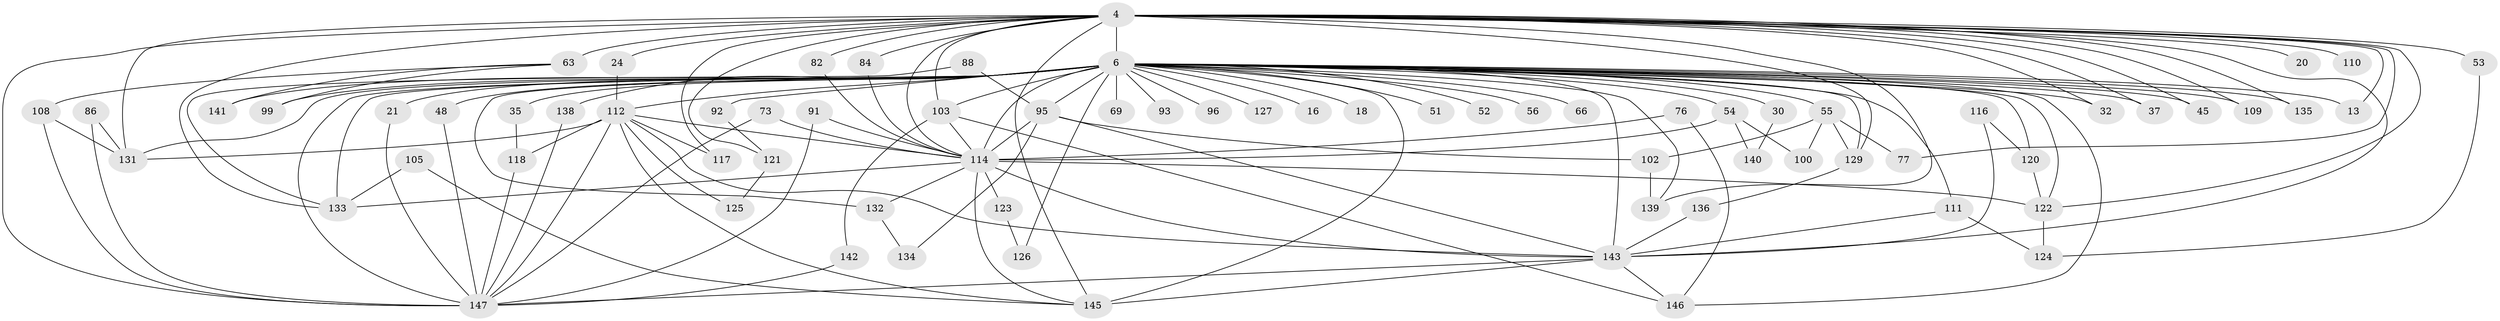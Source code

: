 // original degree distribution, {29: 0.013605442176870748, 24: 0.006802721088435374, 31: 0.006802721088435374, 25: 0.006802721088435374, 39: 0.006802721088435374, 17: 0.006802721088435374, 18: 0.006802721088435374, 22: 0.006802721088435374, 15: 0.006802721088435374, 7: 0.02040816326530612, 4: 0.07482993197278912, 2: 0.5034013605442177, 3: 0.25170068027210885, 6: 0.034013605442176874, 5: 0.047619047619047616}
// Generated by graph-tools (version 1.1) at 2025/46/03/09/25 04:46:10]
// undirected, 73 vertices, 142 edges
graph export_dot {
graph [start="1"]
  node [color=gray90,style=filled];
  4 [super="+3"];
  6 [super="+1+5"];
  13;
  16;
  18;
  20;
  21;
  24;
  30;
  32;
  35;
  37;
  45;
  48;
  51;
  52;
  53;
  54;
  55 [super="+43"];
  56;
  63 [super="+38+33"];
  66;
  69;
  73;
  76;
  77;
  82;
  84 [super="+29"];
  86;
  88;
  91;
  92 [super="+68"];
  93;
  95 [super="+22+89+60+62"];
  96;
  99;
  100;
  102 [super="+64"];
  103 [super="+90+74+83"];
  105;
  108 [super="+101"];
  109 [super="+39"];
  110;
  111 [super="+23"];
  112 [super="+59+34"];
  114 [super="+26+31+106"];
  116;
  117 [super="+57"];
  118 [super="+78"];
  120 [super="+104"];
  121 [super="+72"];
  122 [super="+98+40"];
  123 [super="+113"];
  124 [super="+71"];
  125;
  126;
  127;
  129 [super="+115+42"];
  131 [super="+67"];
  132 [super="+25+87"];
  133 [super="+58"];
  134;
  135 [super="+107"];
  136;
  138 [super="+97"];
  139 [super="+12"];
  140;
  141;
  142;
  143 [super="+10"];
  145 [super="+36+80+75+128"];
  146 [super="+44"];
  147 [super="+65+137+85+130+144"];
  4 -- 6 [weight=8];
  4 -- 20 [weight=2];
  4 -- 24;
  4 -- 37;
  4 -- 45;
  4 -- 53 [weight=2];
  4 -- 77;
  4 -- 82;
  4 -- 109 [weight=2];
  4 -- 121 [weight=2];
  4 -- 129 [weight=3];
  4 -- 135 [weight=2];
  4 -- 13;
  4 -- 84 [weight=2];
  4 -- 32;
  4 -- 110;
  4 -- 63 [weight=4];
  4 -- 139;
  4 -- 117;
  4 -- 143 [weight=4];
  4 -- 114 [weight=4];
  4 -- 145;
  4 -- 133;
  4 -- 147 [weight=4];
  4 -- 131 [weight=3];
  4 -- 103;
  4 -- 122 [weight=2];
  6 -- 13;
  6 -- 16 [weight=2];
  6 -- 21 [weight=2];
  6 -- 30 [weight=2];
  6 -- 35 [weight=2];
  6 -- 37;
  6 -- 45;
  6 -- 51 [weight=2];
  6 -- 52 [weight=2];
  6 -- 54;
  6 -- 55 [weight=2];
  6 -- 56 [weight=2];
  6 -- 93 [weight=2];
  6 -- 96 [weight=2];
  6 -- 103 [weight=4];
  6 -- 131 [weight=2];
  6 -- 109;
  6 -- 66 [weight=2];
  6 -- 69 [weight=2];
  6 -- 18 [weight=2];
  6 -- 92 [weight=5];
  6 -- 32;
  6 -- 99;
  6 -- 48 [weight=2];
  6 -- 112 [weight=4];
  6 -- 126;
  6 -- 135;
  6 -- 138 [weight=2];
  6 -- 139 [weight=2];
  6 -- 141;
  6 -- 143 [weight=9];
  6 -- 111 [weight=2];
  6 -- 120;
  6 -- 127 [weight=2];
  6 -- 95 [weight=2];
  6 -- 114 [weight=15];
  6 -- 132 [weight=2];
  6 -- 133;
  6 -- 147;
  6 -- 122;
  6 -- 129;
  6 -- 146;
  6 -- 145;
  21 -- 147;
  24 -- 112;
  30 -- 140;
  35 -- 118;
  48 -- 147;
  53 -- 124;
  54 -- 100;
  54 -- 140;
  54 -- 114;
  55 -- 100;
  55 -- 77;
  55 -- 102;
  55 -- 129;
  63 -- 99;
  63 -- 141;
  63 -- 108;
  73 -- 114;
  73 -- 147;
  76 -- 114;
  76 -- 146;
  82 -- 114;
  84 -- 114;
  86 -- 147;
  86 -- 131;
  88 -- 95;
  88 -- 133;
  91 -- 114;
  91 -- 147;
  92 -- 121;
  95 -- 143 [weight=2];
  95 -- 134;
  95 -- 114 [weight=2];
  95 -- 102;
  102 -- 139;
  103 -- 142;
  103 -- 114;
  103 -- 146;
  105 -- 133;
  105 -- 145;
  108 -- 147;
  108 -- 131;
  111 -- 143;
  111 -- 124;
  112 -- 125;
  112 -- 143;
  112 -- 145;
  112 -- 114;
  112 -- 117 [weight=2];
  112 -- 131;
  112 -- 118;
  112 -- 147;
  114 -- 133;
  114 -- 143 [weight=5];
  114 -- 123 [weight=3];
  114 -- 132 [weight=2];
  114 -- 122;
  114 -- 145;
  116 -- 120;
  116 -- 143;
  118 -- 147;
  120 -- 122 [weight=2];
  121 -- 125;
  122 -- 124;
  123 -- 126;
  129 -- 136;
  132 -- 134;
  136 -- 143;
  138 -- 147;
  142 -- 147;
  143 -- 145 [weight=2];
  143 -- 147 [weight=3];
  143 -- 146;
}
